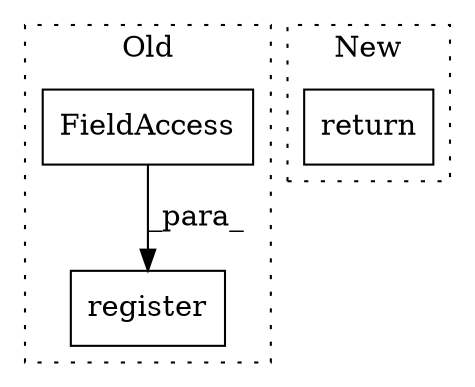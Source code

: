 digraph G {
subgraph cluster0 {
1 [label="register" a="32" s="2022,2061" l="9,1" shape="box"];
3 [label="FieldAccess" a="22" s="2031" l="13" shape="box"];
label = "Old";
style="dotted";
}
subgraph cluster1 {
2 [label="return" a="41" s="3316" l="7" shape="box"];
label = "New";
style="dotted";
}
3 -> 1 [label="_para_"];
}